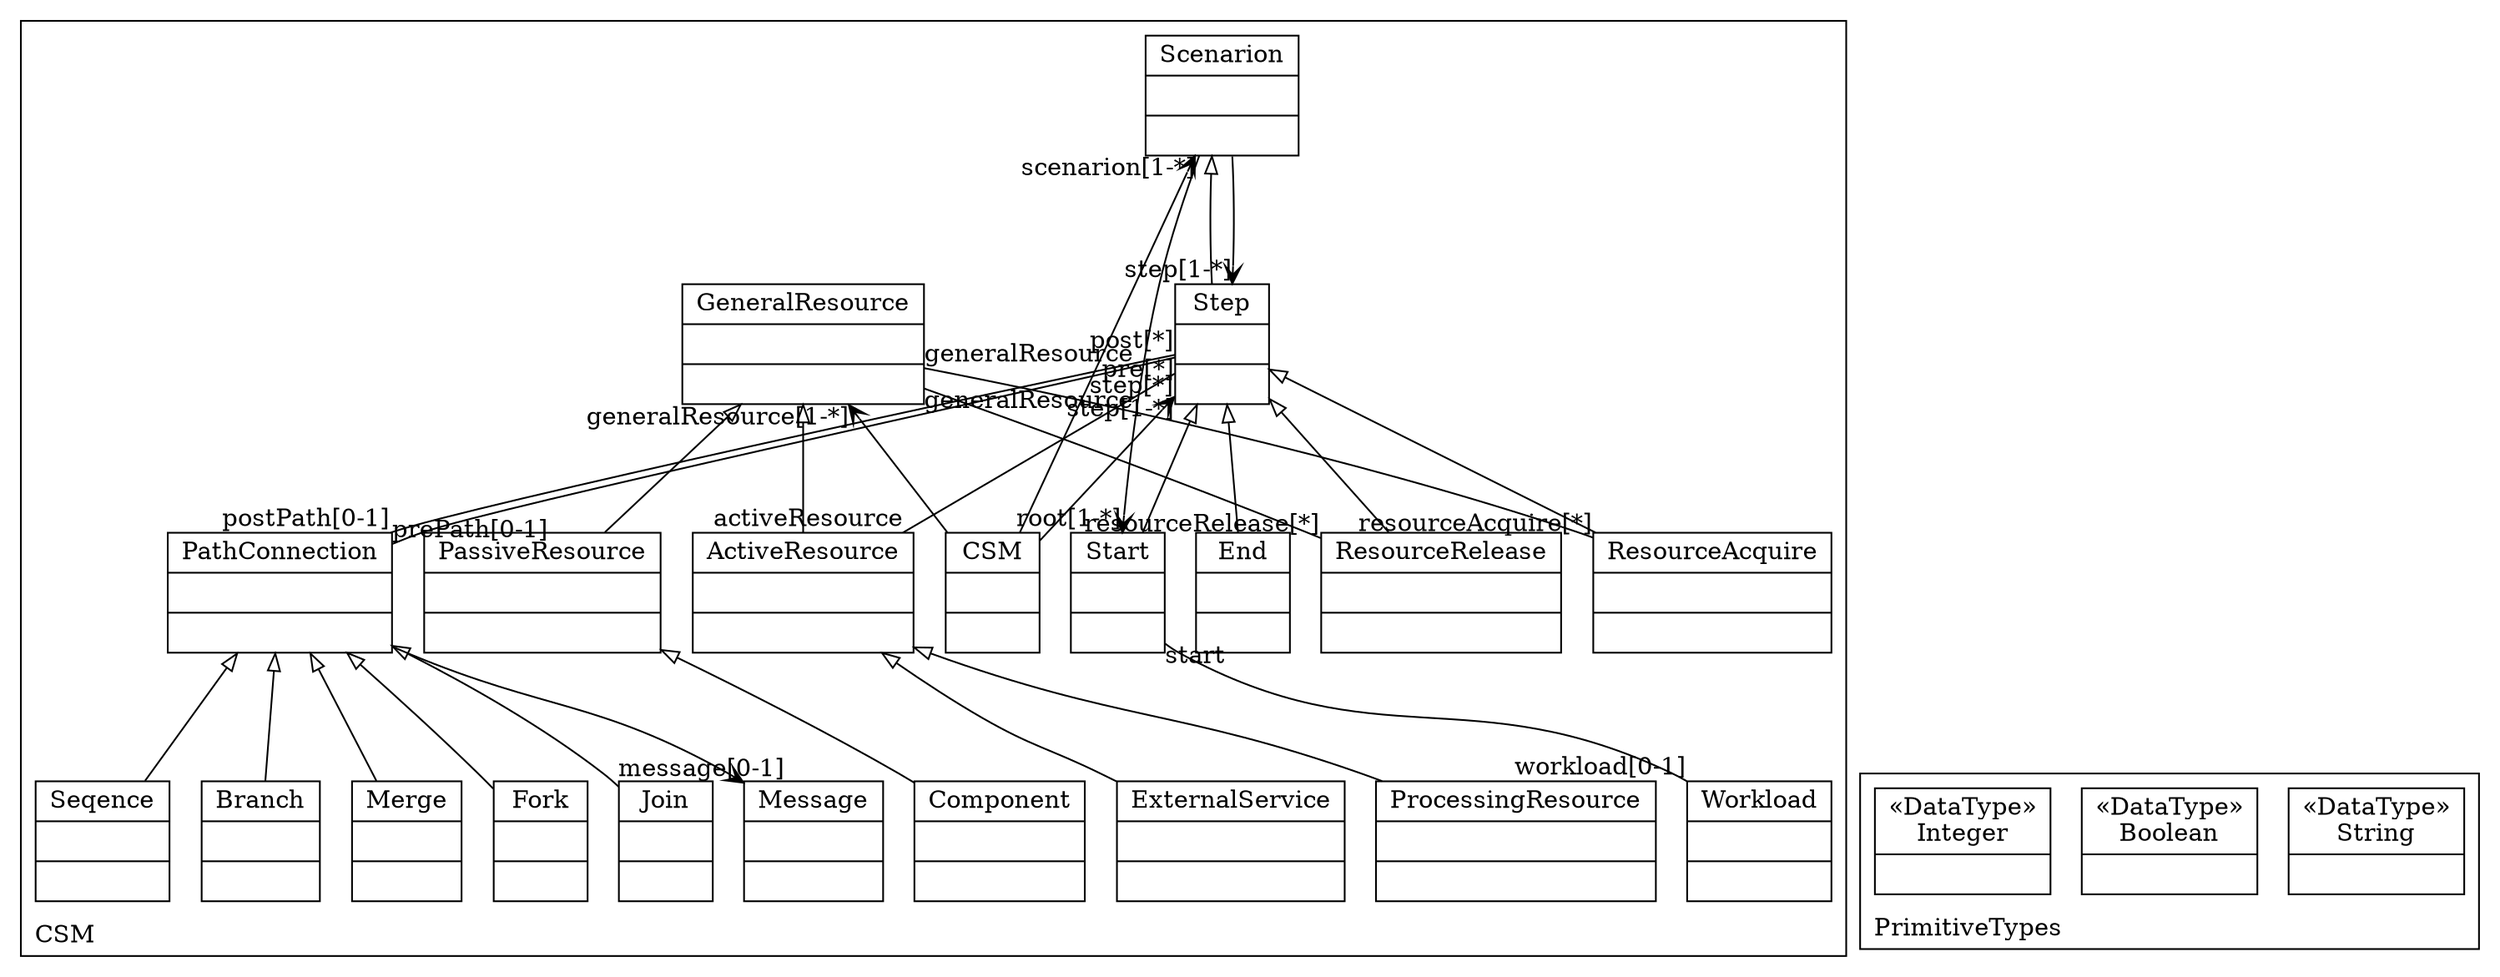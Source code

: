 digraph "KM3 Model in DOT" {
graph[rankdir=BT,labeljust=l,labelloc=t,nodeSep=0.75,compound=true];
 subgraph "cluster_CSM"{
labelloc=t
color=black
label=CSM
 node[shape=record];
CSM[label="{CSM| | }"]
 CSM->Step[arrowhead=vee,arrowtail=diamond,headlabel="step[1-*]",group=Step,minlen=2,constraint=true,]
 CSM->GeneralResource[arrowhead=vee,arrowtail=diamond,headlabel="generalResource[1-*]",group=GeneralResource,minlen=2,constraint=true,]
 CSM->Scenarion[arrowhead=vee,arrowtail=diamond,headlabel="scenarion[1-*]",group=Scenarion,minlen=2,constraint=true,]
;
 node[shape=record];
GeneralResource[label="{GeneralResource| | }"]
 GeneralResource->ResourceAcquire[arrowhead=none,arrowtail=none,headlabel="resourceAcquire[*]",taillabel="generalResource",group=ResourceAcquire,minlen=2,constraint=false,]
 GeneralResource->ResourceRelease[arrowhead=none,arrowtail=none,headlabel="resourceRelease[*]",taillabel="generalResource",group=ResourceRelease,minlen=2,constraint=false,]
;
 node[shape=record];
Step[label="{Step| | }"]
 Step->PathConnection[arrowhead=none,arrowtail=none,headlabel="prePath[0-1]",taillabel="pre[*]",group=PathConnection,minlen=2,constraint=false,]
 Step->ActiveResource[arrowhead=none,arrowtail=none,headlabel="activeResource",taillabel="step[*]",group=ActiveResource,minlen=2,constraint=false,]
 Step->Scenarion[arrowhead=onormal,group=Scenarion,minlen=2,constraint=true,]
;
 node[shape=record];
Scenarion[label="{Scenarion| | }"]
 Scenarion->Step[arrowhead=vee,arrowtail=diamond,headlabel="step[1-*]",group=Step,minlen=2,constraint=true,]
 Scenarion->Start[arrowhead=vee,arrowtail=none,headlabel="root[1-*]",group=Start,minlen=2,constraint=false,]
;
 node[shape=record];
Start[label="{Start| | }"]
 Start->Step[arrowhead=onormal,group=Step,minlen=2,constraint=true,]
;
 node[shape=record];
End[label="{End| | }"]
 End->Step[arrowhead=onormal,group=Step,minlen=2,constraint=true,]
;
 node[shape=record];
ResourceAcquire[label="{ResourceAcquire| | }"]
 ResourceAcquire->Step[arrowhead=onormal,group=Step,minlen=2,constraint=true,]
;
 node[shape=record];
ResourceRelease[label="{ResourceRelease| | }"]
 ResourceRelease->Step[arrowhead=onormal,group=Step,minlen=2,constraint=true,]
;
 node[shape=record];
Workload[label="{Workload| | }"]
 Workload->Start[arrowhead=none,arrowtail=none,headlabel="start",taillabel="workload[0-1]",group=Start,minlen=2,constraint=false,]
;
 node[shape=record];
Component[label="{Component| | }"]
 Component->PassiveResource[arrowhead=onormal,group=PassiveResource,minlen=2,constraint=true,]
;
 node[shape=record];
ProcessingResource[label="{ProcessingResource| | }"]
 ProcessingResource->ActiveResource[arrowhead=onormal,group=ActiveResource,minlen=2,constraint=true,]
;
 node[shape=record];
ExternalService[label="{ExternalService| | }"]
 ExternalService->ActiveResource[arrowhead=onormal,group=ActiveResource,minlen=2,constraint=true,]
;
 node[shape=record];
ActiveResource[label="{ActiveResource| | }"]
 ActiveResource->GeneralResource[arrowhead=onormal,group=GeneralResource,minlen=2,constraint=true,]
;
 node[shape=record];
PassiveResource[label="{PassiveResource| | }"]
 PassiveResource->GeneralResource[arrowhead=onormal,group=GeneralResource,minlen=2,constraint=true,]
;
 node[shape=record];
Message[label="{Message| | }"]
;
 node[shape=record];
PathConnection[label="{PathConnection| | }"]
 PathConnection->Message[arrowhead=vee,arrowtail=none,headlabel="message[0-1]",group=Message,minlen=2,constraint=false,]
 PathConnection->Step[arrowhead=none,arrowtail=none,headlabel="post[*]",taillabel="postPath[0-1]",group=Step,minlen=2,constraint=false,]
;
 node[shape=record];
Join[label="{Join| | }"]
 Join->PathConnection[arrowhead=onormal,group=PathConnection,minlen=2,constraint=true,]
;
 node[shape=record];
Fork[label="{Fork| | }"]
 Fork->PathConnection[arrowhead=onormal,group=PathConnection,minlen=2,constraint=true,]
;
 node[shape=record];
Merge[label="{Merge| | }"]
 Merge->PathConnection[arrowhead=onormal,group=PathConnection,minlen=2,constraint=true,]
;
 node[shape=record];
Branch[label="{Branch| | }"]
 Branch->PathConnection[arrowhead=onormal,group=PathConnection,minlen=2,constraint=true,]
;
 node[shape=record];
Seqence[label="{Seqence| | }"]
 Seqence->PathConnection[arrowhead=onormal,group=PathConnection,minlen=2,constraint=true,]
;

} subgraph "cluster_PrimitiveTypes"{
labelloc=t
color=black
label=PrimitiveTypes
 node[shape=record];
String[label="{&#171;DataType&#187;\nString|}"]
;
 node[shape=record];
Boolean[label="{&#171;DataType&#187;\nBoolean|}"]
;
 node[shape=record];
Integer[label="{&#171;DataType&#187;\nInteger|}"]
;

}
}